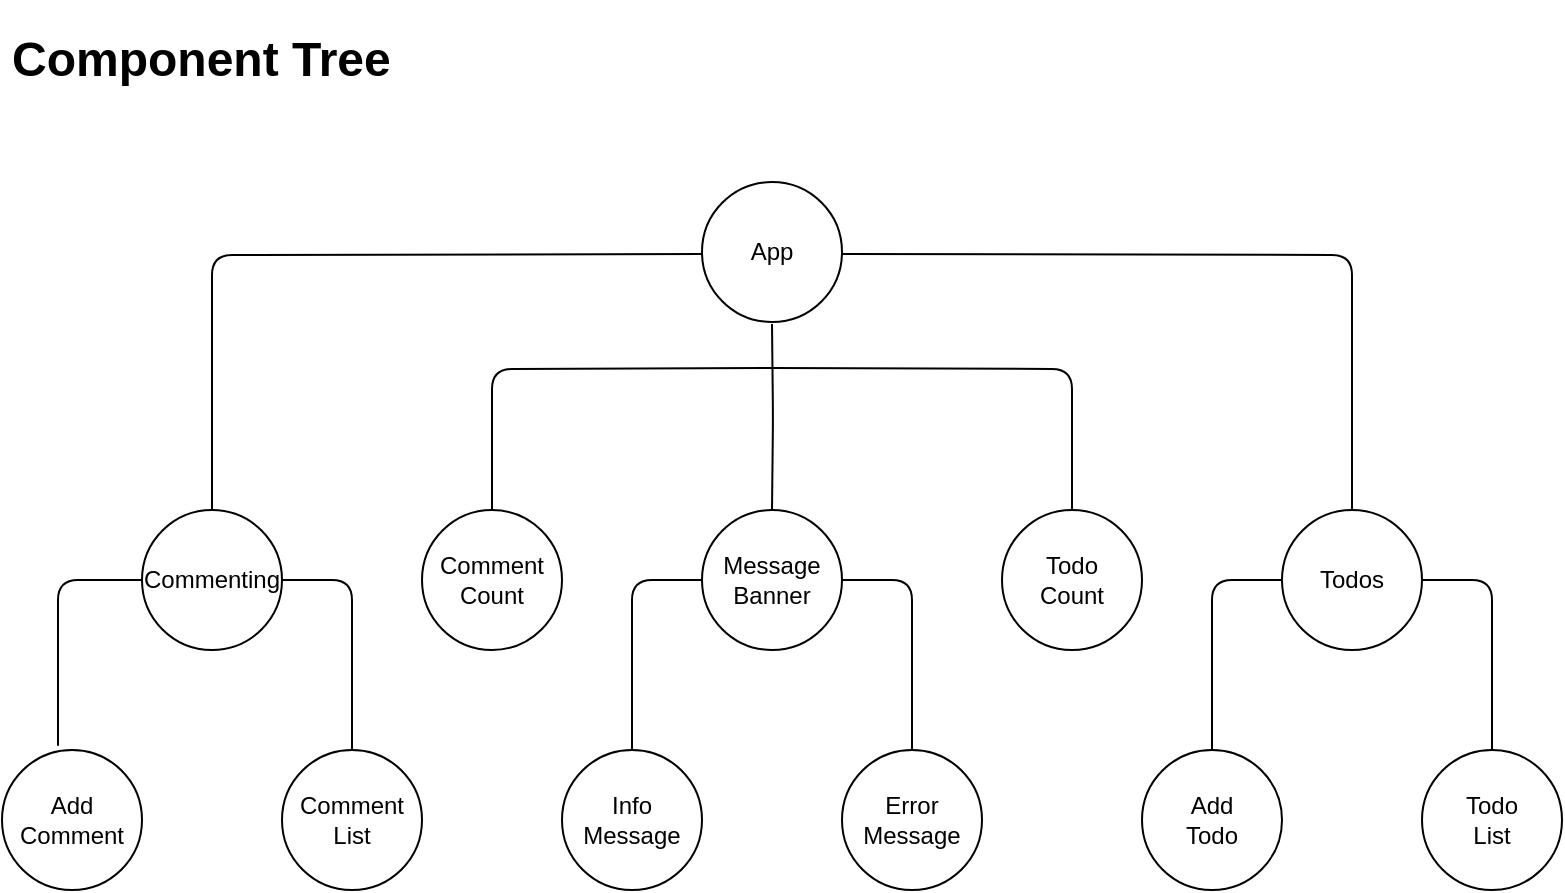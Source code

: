 <mxfile>
    <diagram id="vr3E3tX2wvVX0EuAh0Dt" name="Page-1">
        <mxGraphModel dx="990" dy="444" grid="1" gridSize="10" guides="1" tooltips="1" connect="1" arrows="1" fold="1" page="1" pageScale="1" pageWidth="850" pageHeight="1100" math="0" shadow="0">
            <root>
                <mxCell id="0"/>
                <mxCell id="1" parent="0"/>
                <mxCell id="27" style="edgeStyle=orthogonalEdgeStyle;html=1;exitX=0;exitY=0.5;exitDx=0;exitDy=0;entryX=0.5;entryY=0;entryDx=0;entryDy=0;endArrow=none;endFill=0;" parent="1" source="2" target="12" edge="1">
                    <mxGeometry relative="1" as="geometry"/>
                </mxCell>
                <mxCell id="28" value="" style="edgeStyle=orthogonalEdgeStyle;html=1;exitX=1;exitY=0.5;exitDx=0;exitDy=0;entryX=0.5;entryY=0;entryDx=0;entryDy=0;endArrow=none;endFill=0;" parent="1" source="2" target="11" edge="1">
                    <mxGeometry x="0.383" relative="1" as="geometry">
                        <mxPoint as="offset"/>
                    </mxGeometry>
                </mxCell>
                <mxCell id="2" value="Message&lt;br&gt;Banner" style="ellipse;whiteSpace=wrap;html=1;aspect=fixed;" parent="1" vertex="1">
                    <mxGeometry x="387" y="285" width="70" height="70" as="geometry"/>
                </mxCell>
                <mxCell id="3" value="Comment&lt;br&gt;Count" style="ellipse;whiteSpace=wrap;html=1;aspect=fixed;" parent="1" vertex="1">
                    <mxGeometry x="247" y="285" width="70" height="70" as="geometry"/>
                </mxCell>
                <mxCell id="18" value="" style="edgeStyle=orthogonalEdgeStyle;html=1;exitX=0;exitY=0.5;exitDx=0;exitDy=0;entryX=0.5;entryY=0;entryDx=0;entryDy=0;endArrow=none;endFill=0;" parent="1" target="9" edge="1">
                    <mxGeometry x="0.641" relative="1" as="geometry">
                        <mxPoint as="offset"/>
                        <mxPoint x="387" y="157" as="sourcePoint"/>
                    </mxGeometry>
                </mxCell>
                <mxCell id="20" value="" style="edgeStyle=orthogonalEdgeStyle;html=1;exitX=1;exitY=0.5;exitDx=0;exitDy=0;entryX=0.5;entryY=0;entryDx=0;entryDy=0;endArrow=none;endFill=0;" parent="1" target="10" edge="1">
                    <mxGeometry x="0.702" relative="1" as="geometry">
                        <mxPoint as="offset"/>
                        <mxPoint x="457" y="157" as="sourcePoint"/>
                    </mxGeometry>
                </mxCell>
                <mxCell id="22" value="" style="edgeStyle=orthogonalEdgeStyle;html=1;exitX=0.5;exitY=1;exitDx=0;exitDy=0;endArrow=none;endFill=0;" parent="1" target="2" edge="1">
                    <mxGeometry x="-0.011" relative="1" as="geometry">
                        <mxPoint x="422" y="192" as="sourcePoint"/>
                        <mxPoint as="offset"/>
                    </mxGeometry>
                </mxCell>
                <mxCell id="23" value="" style="edgeStyle=orthogonalEdgeStyle;html=1;exitX=0.5;exitY=1;exitDx=0;exitDy=0;entryX=0.5;entryY=0;entryDx=0;entryDy=0;endArrow=none;endFill=0;" parent="1" target="3" edge="1">
                    <mxGeometry relative="1" as="geometry">
                        <mxPoint x="422" y="214" as="sourcePoint"/>
                    </mxGeometry>
                </mxCell>
                <mxCell id="24" value="" style="edgeStyle=orthogonalEdgeStyle;html=1;exitX=0.5;exitY=1;exitDx=0;exitDy=0;entryX=0.5;entryY=0;entryDx=0;entryDy=0;endArrow=none;endFill=0;" parent="1" target="8" edge="1">
                    <mxGeometry x="0.068" relative="1" as="geometry">
                        <mxPoint x="422" y="214" as="sourcePoint"/>
                        <mxPoint as="offset"/>
                    </mxGeometry>
                </mxCell>
                <mxCell id="5" value="App" style="ellipse;whiteSpace=wrap;html=1;aspect=fixed;" parent="1" vertex="1">
                    <mxGeometry x="387" y="121" width="70" height="70" as="geometry"/>
                </mxCell>
                <mxCell id="8" value="Todo&lt;br&gt;Count" style="ellipse;whiteSpace=wrap;html=1;aspect=fixed;" parent="1" vertex="1">
                    <mxGeometry x="537" y="285" width="70" height="70" as="geometry"/>
                </mxCell>
                <mxCell id="25" value="" style="edgeStyle=orthogonalEdgeStyle;html=1;exitX=0;exitY=0.5;exitDx=0;exitDy=0;entryX=0.4;entryY=-0.031;entryDx=0;entryDy=0;entryPerimeter=0;endArrow=none;endFill=0;" parent="1" source="9" target="16" edge="1">
                    <mxGeometry x="0.442" relative="1" as="geometry">
                        <mxPoint as="offset"/>
                    </mxGeometry>
                </mxCell>
                <mxCell id="26" value="" style="edgeStyle=orthogonalEdgeStyle;html=1;exitX=1;exitY=0.5;exitDx=0;exitDy=0;entryX=0.5;entryY=0;entryDx=0;entryDy=0;endArrow=none;endFill=0;" parent="1" source="9" target="15" edge="1">
                    <mxGeometry x="0.383" relative="1" as="geometry">
                        <mxPoint as="offset"/>
                    </mxGeometry>
                </mxCell>
                <mxCell id="9" value="Commenting" style="ellipse;whiteSpace=wrap;html=1;aspect=fixed;" parent="1" vertex="1">
                    <mxGeometry x="107" y="285" width="70" height="70" as="geometry"/>
                </mxCell>
                <mxCell id="29" value="" style="edgeStyle=orthogonalEdgeStyle;html=1;exitX=0;exitY=0.5;exitDx=0;exitDy=0;entryX=0.5;entryY=0;entryDx=0;entryDy=0;endArrow=none;endFill=0;" parent="1" source="10" target="13" edge="1">
                    <mxGeometry x="0.55" relative="1" as="geometry">
                        <mxPoint as="offset"/>
                    </mxGeometry>
                </mxCell>
                <mxCell id="30" value="" style="edgeStyle=orthogonalEdgeStyle;html=1;exitX=1;exitY=0.5;exitDx=0;exitDy=0;entryX=0.5;entryY=0;entryDx=0;entryDy=0;endArrow=none;endFill=0;" parent="1" source="10" target="14" edge="1">
                    <mxGeometry x="0.55" relative="1" as="geometry">
                        <mxPoint as="offset"/>
                    </mxGeometry>
                </mxCell>
                <mxCell id="10" value="Todos" style="ellipse;whiteSpace=wrap;html=1;aspect=fixed;" parent="1" vertex="1">
                    <mxGeometry x="677" y="285" width="70" height="70" as="geometry"/>
                </mxCell>
                <mxCell id="11" value="Error&lt;br&gt;Message" style="ellipse;whiteSpace=wrap;html=1;aspect=fixed;" parent="1" vertex="1">
                    <mxGeometry x="457" y="405" width="70" height="70" as="geometry"/>
                </mxCell>
                <mxCell id="12" value="Info&lt;br&gt;Message" style="ellipse;whiteSpace=wrap;html=1;aspect=fixed;" parent="1" vertex="1">
                    <mxGeometry x="317" y="405" width="70" height="70" as="geometry"/>
                </mxCell>
                <mxCell id="13" value="Add&lt;br&gt;Todo" style="ellipse;whiteSpace=wrap;html=1;aspect=fixed;" parent="1" vertex="1">
                    <mxGeometry x="607" y="405" width="70" height="70" as="geometry"/>
                </mxCell>
                <mxCell id="14" value="Todo&lt;br&gt;List" style="ellipse;whiteSpace=wrap;html=1;aspect=fixed;" parent="1" vertex="1">
                    <mxGeometry x="747" y="405" width="70" height="70" as="geometry"/>
                </mxCell>
                <mxCell id="73" style="edgeStyle=orthogonalEdgeStyle;curved=1;html=1;exitX=0.5;exitY=1;exitDx=0;exitDy=0;entryX=0.5;entryY=0;entryDx=0;entryDy=0;startArrow=halfCircle;startFill=0;endArrow=none;endFill=0;" parent="1" source="15" edge="1">
                    <mxGeometry relative="1" as="geometry"/>
                </mxCell>
                <mxCell id="15" value="Comment&lt;br&gt;List" style="ellipse;whiteSpace=wrap;html=1;aspect=fixed;" parent="1" vertex="1">
                    <mxGeometry x="177" y="405" width="70" height="70" as="geometry"/>
                </mxCell>
                <mxCell id="72" style="edgeStyle=orthogonalEdgeStyle;html=1;exitX=0.5;exitY=1;exitDx=0;exitDy=0;entryX=0.5;entryY=0;entryDx=0;entryDy=0;curved=1;startArrow=halfCircle;startFill=0;endArrow=none;endFill=0;" parent="1" source="16" edge="1">
                    <mxGeometry relative="1" as="geometry"/>
                </mxCell>
                <mxCell id="16" value="Add&lt;br&gt;Comment" style="ellipse;whiteSpace=wrap;html=1;aspect=fixed;" parent="1" vertex="1">
                    <mxGeometry x="37" y="405" width="70" height="70" as="geometry"/>
                </mxCell>
                <mxCell id="17" value="&lt;h1&gt;Component Tree&lt;/h1&gt;&lt;p&gt;&lt;/p&gt;" style="text;html=1;strokeColor=none;fillColor=none;spacing=5;spacingTop=-20;whiteSpace=wrap;overflow=hidden;rounded=0;" parent="1" vertex="1">
                    <mxGeometry x="37" y="40" width="214" height="43" as="geometry"/>
                </mxCell>
            </root>
        </mxGraphModel>
    </diagram>
</mxfile>